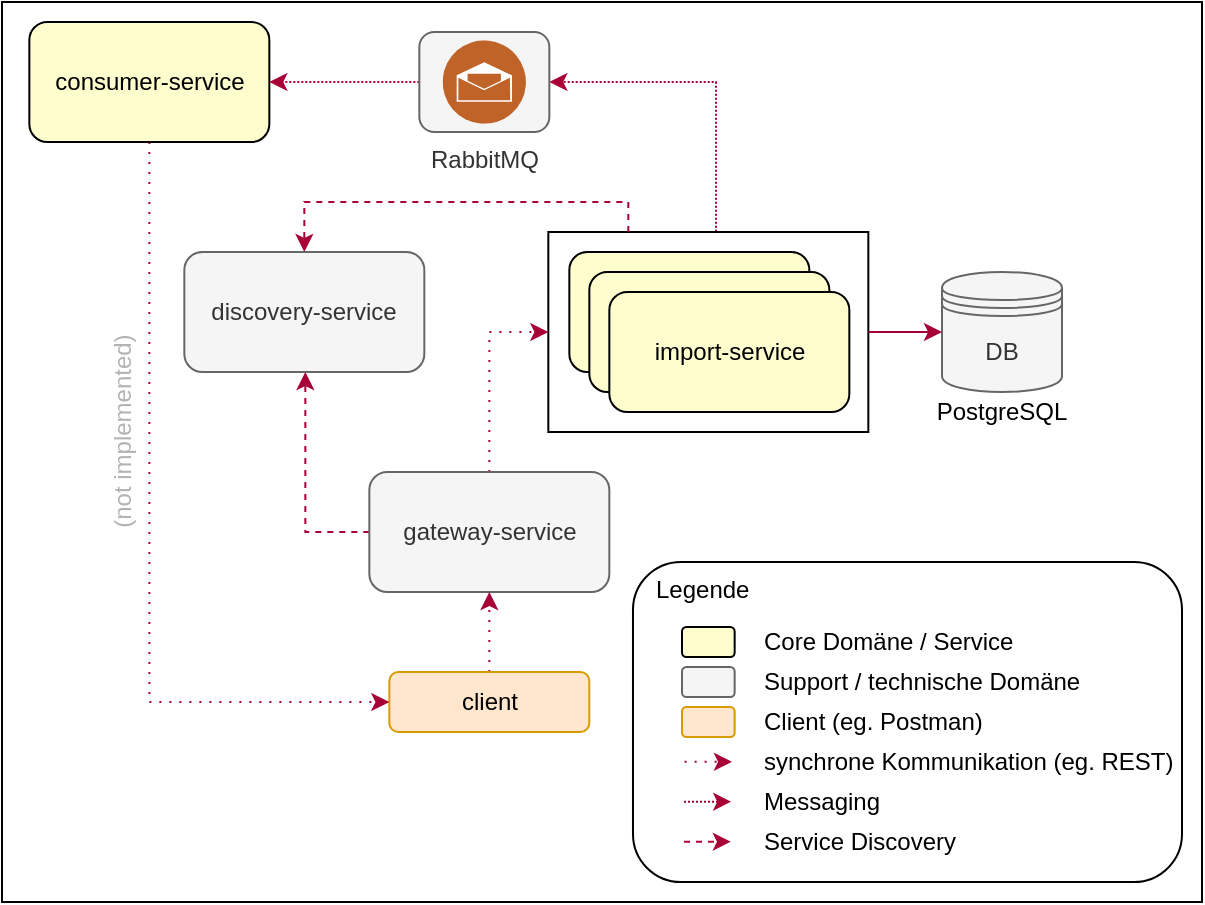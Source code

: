 <mxfile version="12.4.2" type="device" pages="1"><diagram id="P94zX6CzQaPVT2BU1aWw" name="Page-1"><mxGraphModel dx="763" dy="526" grid="1" gridSize="10" guides="1" tooltips="1" connect="1" arrows="1" fold="1" page="1" pageScale="1" pageWidth="1169" pageHeight="827" math="0" shadow="0"><root><mxCell id="0"/><mxCell id="1" parent="0"/><mxCell id="TLRvpOLaIq0EblwSZCuU-16" value="" style="rounded=0;whiteSpace=wrap;html=1;fillColor=none;fontColor=#B3B3B3;align=center;" vertex="1" parent="1"><mxGeometry x="300" y="130" width="600" height="450" as="geometry"/></mxCell><mxCell id="TLRvpOLaIq0EblwSZCuU-8" value="Legende" style="rounded=1;whiteSpace=wrap;html=1;align=left;verticalAlign=top;fillColor=none;spacingLeft=10;spacingTop=0;" vertex="1" parent="1"><mxGeometry x="615.49" y="410" width="274.51" height="160" as="geometry"/></mxCell><mxCell id="TLRvpOLaIq0EblwSZCuU-9" style="edgeStyle=elbowEdgeStyle;rounded=0;orthogonalLoop=1;jettySize=auto;html=1;exitX=0.5;exitY=0;exitDx=0;exitDy=0;entryX=1;entryY=0.5;entryDx=0;entryDy=0;dashed=1;strokeColor=#A80036;dashPattern=1 1;" edge="1" parent="1" source="FZURdtmq1-k6kB_bvgBb-22" target="FZURdtmq1-k6kB_bvgBb-12"><mxGeometry relative="1" as="geometry"><Array as="points"><mxPoint x="657" y="220"/><mxPoint x="707" y="210"/></Array></mxGeometry></mxCell><mxCell id="FZURdtmq1-k6kB_bvgBb-22" value="" style="rounded=0;whiteSpace=wrap;html=1;fillColor=none;" parent="1" vertex="1"><mxGeometry x="573.16" y="245" width="160" height="100" as="geometry"/></mxCell><mxCell id="FZURdtmq1-k6kB_bvgBb-16" style="edgeStyle=orthogonalEdgeStyle;rounded=0;orthogonalLoop=1;jettySize=auto;html=1;exitX=0.5;exitY=0;exitDx=0;exitDy=0;strokeColor=#A80036;entryX=0;entryY=0.5;entryDx=0;entryDy=0;dashed=1;dashPattern=1 4;" parent="1" source="FZURdtmq1-k6kB_bvgBb-1" target="FZURdtmq1-k6kB_bvgBb-22" edge="1"><mxGeometry relative="1" as="geometry"><mxPoint x="573.67" y="295" as="targetPoint"/><Array as="points"><mxPoint x="543.67" y="295"/></Array></mxGeometry></mxCell><mxCell id="FZURdtmq1-k6kB_bvgBb-20" style="edgeStyle=elbowEdgeStyle;rounded=0;orthogonalLoop=1;jettySize=auto;html=1;exitX=0;exitY=0.5;exitDx=0;exitDy=0;entryX=0.5;entryY=1;entryDx=0;entryDy=0;dashed=1;strokeColor=#A80036;" parent="1" source="FZURdtmq1-k6kB_bvgBb-1" target="FZURdtmq1-k6kB_bvgBb-17" edge="1"><mxGeometry relative="1" as="geometry"><Array as="points"><mxPoint x="451.67" y="335"/></Array></mxGeometry></mxCell><mxCell id="FZURdtmq1-k6kB_bvgBb-1" value="gateway-service" style="rounded=1;whiteSpace=wrap;html=1;fillColor=#f5f5f5;strokeColor=#666666;fontColor=#333333;" parent="1" vertex="1"><mxGeometry x="483.67" y="365" width="120" height="60" as="geometry"/></mxCell><mxCell id="FZURdtmq1-k6kB_bvgBb-21" style="edgeStyle=elbowEdgeStyle;rounded=0;orthogonalLoop=1;jettySize=auto;html=1;entryX=0.5;entryY=0;entryDx=0;entryDy=0;dashed=1;strokeColor=#A80036;elbow=vertical;exitX=0.25;exitY=0;exitDx=0;exitDy=0;" parent="1" source="FZURdtmq1-k6kB_bvgBb-22" target="FZURdtmq1-k6kB_bvgBb-17" edge="1"><mxGeometry relative="1" as="geometry"><mxPoint x="613.67" y="245" as="sourcePoint"/><Array as="points"><mxPoint x="530" y="230"/><mxPoint x="543.67" y="225"/></Array></mxGeometry></mxCell><mxCell id="FZURdtmq1-k6kB_bvgBb-2" value="gateway-service" style="rounded=1;whiteSpace=wrap;html=1;fillColor=#FDFDCD;" parent="1" vertex="1"><mxGeometry x="583.67" y="255" width="120" height="60" as="geometry"/></mxCell><mxCell id="FZURdtmq1-k6kB_bvgBb-5" value="gateway-service" style="rounded=1;whiteSpace=wrap;html=1;fillColor=#FDFDCD;" parent="1" vertex="1"><mxGeometry x="593.67" y="265" width="120" height="60" as="geometry"/></mxCell><mxCell id="FZURdtmq1-k6kB_bvgBb-6" value="import-service" style="rounded=1;whiteSpace=wrap;html=1;fillColor=#FDFDCD;" parent="1" vertex="1"><mxGeometry x="603.67" y="275" width="120" height="60" as="geometry"/></mxCell><mxCell id="FZURdtmq1-k6kB_bvgBb-10" style="edgeStyle=orthogonalEdgeStyle;rounded=0;orthogonalLoop=1;jettySize=auto;html=1;exitX=0.5;exitY=0;exitDx=0;exitDy=0;entryX=0.5;entryY=1;entryDx=0;entryDy=0;strokeColor=#A80036;dashed=1;dashPattern=1 4;" parent="1" source="FZURdtmq1-k6kB_bvgBb-7" target="FZURdtmq1-k6kB_bvgBb-1" edge="1"><mxGeometry relative="1" as="geometry"/></mxCell><mxCell id="FZURdtmq1-k6kB_bvgBb-7" value="client" style="rounded=1;whiteSpace=wrap;html=1;fillColor=#ffe6cc;strokeColor=#d79b00;" parent="1" vertex="1"><mxGeometry x="493.67" y="465" width="100" height="30" as="geometry"/></mxCell><mxCell id="FZURdtmq1-k6kB_bvgBb-9" style="edgeStyle=orthogonalEdgeStyle;rounded=0;orthogonalLoop=1;jettySize=auto;html=1;exitX=0.5;exitY=1;exitDx=0;exitDy=0;entryX=0;entryY=0.5;entryDx=0;entryDy=0;strokeColor=#A80036;fillColor=#f5f5f5;dashed=1;dashPattern=1 4;" parent="1" source="FZURdtmq1-k6kB_bvgBb-8" target="FZURdtmq1-k6kB_bvgBb-7" edge="1"><mxGeometry relative="1" as="geometry"/></mxCell><mxCell id="TLRvpOLaIq0EblwSZCuU-15" value="(not implemented)" style="text;html=1;align=center;verticalAlign=middle;resizable=0;points=[];;labelBackgroundColor=#ffffff;rotation=270;fontColor=#B3B3B3;" vertex="1" connectable="0" parent="FZURdtmq1-k6kB_bvgBb-9"><mxGeometry x="-0.293" y="-1" relative="1" as="geometry"><mxPoint x="-12.55" y="3.41" as="offset"/></mxGeometry></mxCell><mxCell id="FZURdtmq1-k6kB_bvgBb-8" value="consumer-service" style="rounded=1;whiteSpace=wrap;html=1;fillColor=#FDFDCD;" parent="1" vertex="1"><mxGeometry x="313.67" y="140" width="120" height="60" as="geometry"/></mxCell><mxCell id="FZURdtmq1-k6kB_bvgBb-14" style="edgeStyle=orthogonalEdgeStyle;rounded=0;orthogonalLoop=1;jettySize=auto;html=1;exitX=0;exitY=0.5;exitDx=0;exitDy=0;strokeColor=#A80036;dashed=1;dashPattern=1 1;" parent="1" source="FZURdtmq1-k6kB_bvgBb-12" target="FZURdtmq1-k6kB_bvgBb-8" edge="1"><mxGeometry relative="1" as="geometry"/></mxCell><mxCell id="FZURdtmq1-k6kB_bvgBb-12" value="RabbitMQ" style="rounded=1;whiteSpace=wrap;html=1;fillColor=#f5f5f5;strokeColor=#666666;fontColor=#333333;labelPosition=center;verticalLabelPosition=bottom;align=center;verticalAlign=top;" parent="1" vertex="1"><mxGeometry x="508.67" y="145" width="65" height="50" as="geometry"/></mxCell><mxCell id="FZURdtmq1-k6kB_bvgBb-11" value="" style="aspect=fixed;perimeter=ellipsePerimeter;html=1;align=center;shadow=0;dashed=0;fontColor=#4277BB;labelBackgroundColor=#ffffff;fontSize=12;spacingTop=3;image;image=img/lib/ibm/social/messaging.svg;fillColor=#FDFDCD;" parent="1" vertex="1"><mxGeometry x="520.333" y="149.171" width="41.667" height="41.667" as="geometry"/></mxCell><mxCell id="FZURdtmq1-k6kB_bvgBb-17" value="discovery-service" style="rounded=1;whiteSpace=wrap;html=1;fillColor=#f5f5f5;strokeColor=#666666;fontColor=#333333;" parent="1" vertex="1"><mxGeometry x="391.17" y="255" width="120" height="60" as="geometry"/></mxCell><mxCell id="FZURdtmq1-k6kB_bvgBb-23" value="" style="rounded=1;whiteSpace=wrap;html=1;fillColor=#FDFDCD;" parent="1" vertex="1"><mxGeometry x="640.0" y="442.5" width="26.33" height="15" as="geometry"/></mxCell><mxCell id="FZURdtmq1-k6kB_bvgBb-24" value="Core Domäne / Service" style="text;html=1;strokeColor=none;fillColor=none;align=left;verticalAlign=middle;whiteSpace=wrap;rounded=0;" parent="1" vertex="1"><mxGeometry x="679.33" y="440" width="140" height="20" as="geometry"/></mxCell><mxCell id="FZURdtmq1-k6kB_bvgBb-25" value="" style="rounded=1;whiteSpace=wrap;html=1;fillColor=#f5f5f5;strokeColor=#666666;fontColor=#333333;" parent="1" vertex="1"><mxGeometry x="640.0" y="462.5" width="26.33" height="15" as="geometry"/></mxCell><mxCell id="FZURdtmq1-k6kB_bvgBb-26" value="Support / technische Domäne" style="text;html=1;strokeColor=none;fillColor=none;align=left;verticalAlign=middle;whiteSpace=wrap;rounded=0;" parent="1" vertex="1"><mxGeometry x="679.33" y="460" width="160.67" height="20" as="geometry"/></mxCell><mxCell id="FZURdtmq1-k6kB_bvgBb-27" value="" style="rounded=1;whiteSpace=wrap;html=1;fillColor=#ffe6cc;strokeColor=#d79b00;" parent="1" vertex="1"><mxGeometry x="640.0" y="482.5" width="26.33" height="15" as="geometry"/></mxCell><mxCell id="FZURdtmq1-k6kB_bvgBb-28" value="Client (eg. Postman)" style="text;html=1;strokeColor=none;fillColor=none;align=left;verticalAlign=middle;whiteSpace=wrap;rounded=0;" parent="1" vertex="1"><mxGeometry x="679.33" y="480" width="140" height="20" as="geometry"/></mxCell><mxCell id="TLRvpOLaIq0EblwSZCuU-1" style="edgeStyle=orthogonalEdgeStyle;rounded=0;orthogonalLoop=1;jettySize=auto;html=1;strokeColor=#A80036;dashed=1;dashPattern=1 4;" edge="1" parent="1"><mxGeometry relative="1" as="geometry"><mxPoint x="641.31" y="509.9" as="sourcePoint"/><mxPoint x="664.98" y="509.9" as="targetPoint"/></mxGeometry></mxCell><mxCell id="TLRvpOLaIq0EblwSZCuU-3" value="synchrone Kommunikation (eg. REST)" style="text;html=1;strokeColor=none;fillColor=none;align=left;verticalAlign=middle;whiteSpace=wrap;rounded=0;" vertex="1" parent="1"><mxGeometry x="679.33" y="500" width="213.67" height="20" as="geometry"/></mxCell><mxCell id="TLRvpOLaIq0EblwSZCuU-4" style="edgeStyle=orthogonalEdgeStyle;rounded=0;orthogonalLoop=1;jettySize=auto;html=1;strokeColor=#A80036;dashed=1;dashPattern=1 1;" edge="1" parent="1"><mxGeometry relative="1" as="geometry"><mxPoint x="641" y="529.9" as="sourcePoint"/><mxPoint x="664.595" y="529.857" as="targetPoint"/></mxGeometry></mxCell><mxCell id="TLRvpOLaIq0EblwSZCuU-5" value="Messaging" style="text;html=1;strokeColor=none;fillColor=none;align=left;verticalAlign=middle;whiteSpace=wrap;rounded=0;" vertex="1" parent="1"><mxGeometry x="679.33" y="520" width="213.67" height="20" as="geometry"/></mxCell><mxCell id="TLRvpOLaIq0EblwSZCuU-6" style="edgeStyle=orthogonalEdgeStyle;rounded=0;orthogonalLoop=1;jettySize=auto;html=1;strokeColor=#A80036;dashed=1;" edge="1" parent="1"><mxGeometry relative="1" as="geometry"><mxPoint x="641" y="549.9" as="sourcePoint"/><mxPoint x="664.429" y="549.857" as="targetPoint"/></mxGeometry></mxCell><mxCell id="TLRvpOLaIq0EblwSZCuU-7" value="Service Discovery" style="text;html=1;strokeColor=none;fillColor=none;align=left;verticalAlign=middle;whiteSpace=wrap;rounded=0;" vertex="1" parent="1"><mxGeometry x="679.33" y="540" width="213.67" height="20" as="geometry"/></mxCell><mxCell id="TLRvpOLaIq0EblwSZCuU-10" value="DB" style="shape=datastore;whiteSpace=wrap;html=1;fillColor=#f5f5f5;align=center;strokeColor=#666666;fontColor=#333333;" vertex="1" parent="1"><mxGeometry x="770" y="265" width="60" height="60" as="geometry"/></mxCell><mxCell id="TLRvpOLaIq0EblwSZCuU-11" value="" style="endArrow=classic;html=1;strokeColor=#A80036;entryX=0;entryY=0.5;entryDx=0;entryDy=0;exitX=1;exitY=0.5;exitDx=0;exitDy=0;" edge="1" parent="1" source="FZURdtmq1-k6kB_bvgBb-22" target="TLRvpOLaIq0EblwSZCuU-10"><mxGeometry width="50" height="50" relative="1" as="geometry"><mxPoint x="840" y="220" as="sourcePoint"/><mxPoint x="760" y="280" as="targetPoint"/></mxGeometry></mxCell><mxCell id="TLRvpOLaIq0EblwSZCuU-14" value="PostgreSQL" style="text;html=1;strokeColor=none;fillColor=none;align=center;verticalAlign=middle;whiteSpace=wrap;rounded=0;" vertex="1" parent="1"><mxGeometry x="780" y="325" width="40" height="20" as="geometry"/></mxCell></root></mxGraphModel></diagram></mxfile>